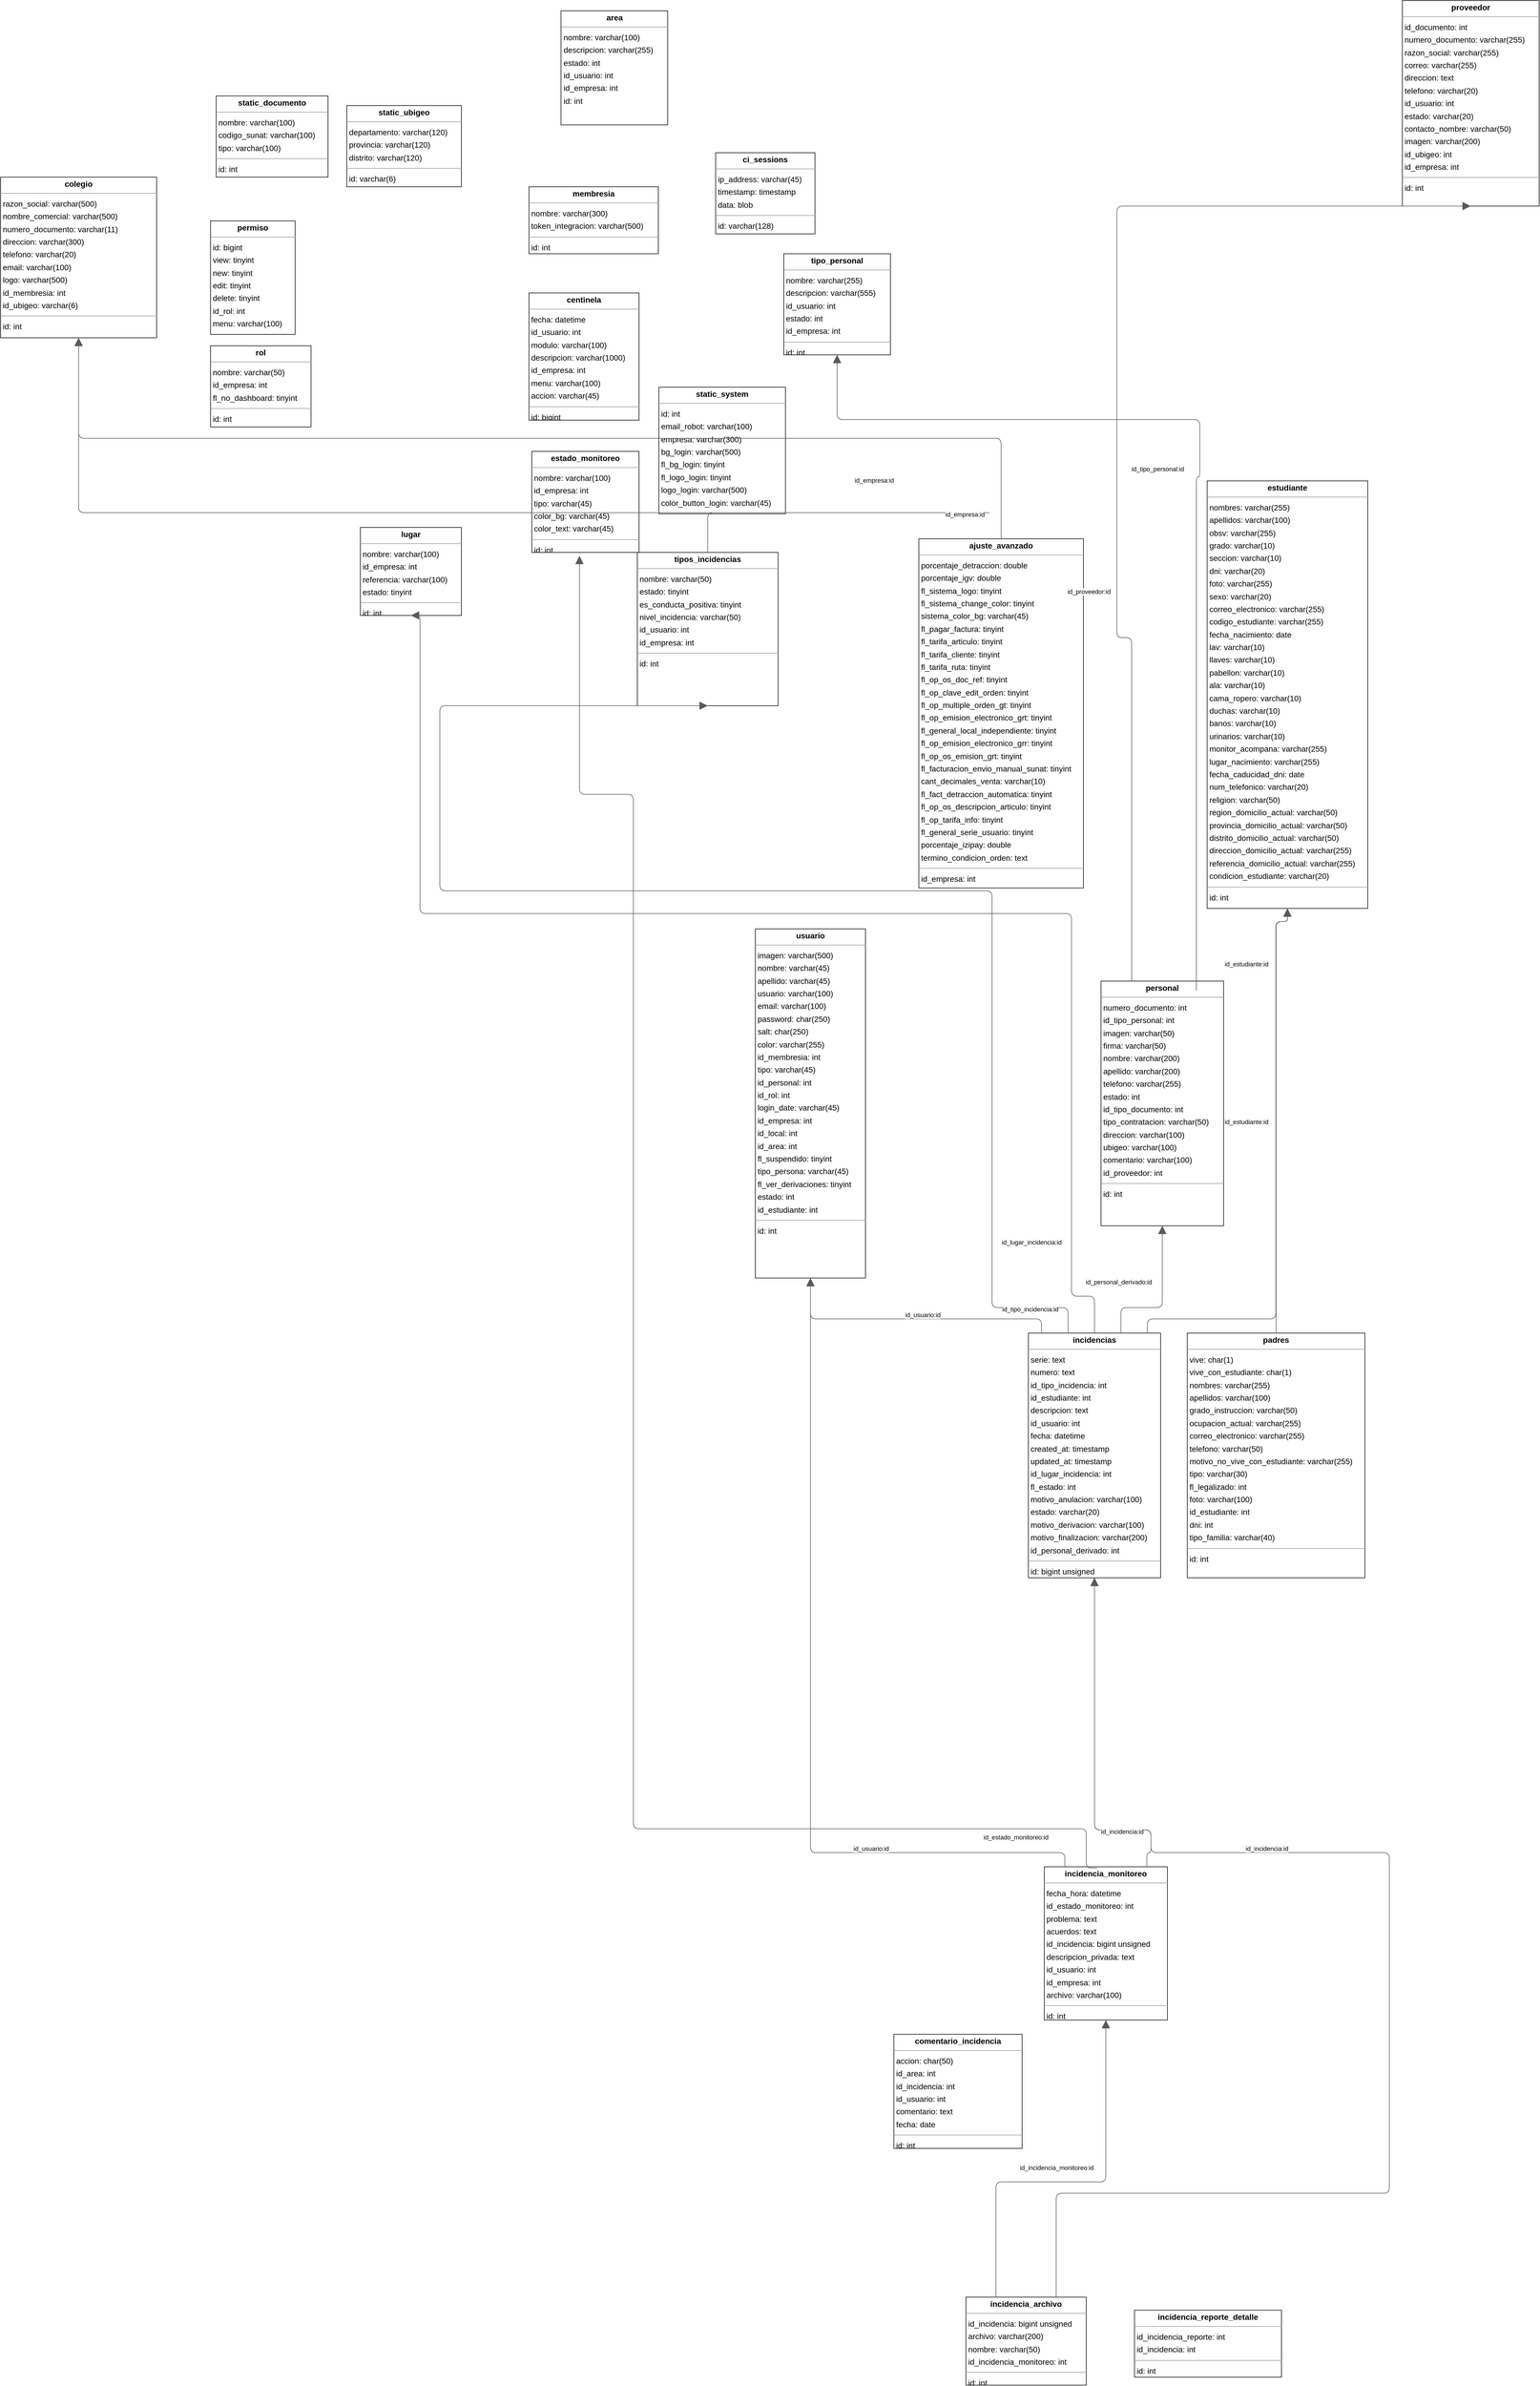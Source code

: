 <mxfile version="22.1.22" type="embed">
  <diagram name="Página-1" id="ycDpd4-9lRl3-AXhaBF0">
    <mxGraphModel dx="2305" dy="1542" grid="1" gridSize="10" guides="1" tooltips="1" connect="1" arrows="1" fold="1" page="1" pageScale="1" pageWidth="827" pageHeight="1169" math="0" shadow="0">
      <root>
        <mxCell id="0" />
        <mxCell id="1" parent="0" />
        <mxCell id="freNb7nJAfnXLiOJChIJ-1" value="&lt;p style=&quot;margin:0px;margin-top:4px;text-align:center;&quot;&gt;&lt;b&gt;ajuste_avanzado&lt;/b&gt;&lt;/p&gt;&lt;hr size=&quot;1&quot;/&gt;&lt;p style=&quot;margin:0 0 0 4px;line-height:1.6;&quot;&gt; porcentaje_detraccion: double&lt;br/&gt; porcentaje_igv: double&lt;br/&gt; fl_sistema_logo: tinyint&lt;br/&gt; fl_sistema_change_color: tinyint&lt;br/&gt; sistema_color_bg: varchar(45)&lt;br/&gt; fl_pagar_factura: tinyint&lt;br/&gt; fl_tarifa_articulo: tinyint&lt;br/&gt; fl_tarifa_cliente: tinyint&lt;br/&gt; fl_tarifa_ruta: tinyint&lt;br/&gt; fl_op_os_doc_ref: tinyint&lt;br/&gt; fl_op_clave_edit_orden: tinyint&lt;br/&gt; fl_op_multiple_orden_gt: tinyint&lt;br/&gt; fl_op_emision_electronico_grt: tinyint&lt;br/&gt; fl_general_local_independiente: tinyint&lt;br/&gt; fl_op_emision_electronico_grr: tinyint&lt;br/&gt; fl_op_os_emision_grt: tinyint&lt;br/&gt; fl_facturacion_envio_manual_sunat: tinyint&lt;br/&gt; cant_decimales_venta: varchar(10)&lt;br/&gt; fl_fact_detraccion_automatica: tinyint&lt;br/&gt; fl_op_os_descripcion_articulo: tinyint&lt;br/&gt; fl_op_tarifa_info: tinyint&lt;br/&gt; fl_general_serie_usuario: tinyint&lt;br/&gt; porcentaje_izipay: double&lt;br/&gt; termino_condicion_orden: text&lt;/p&gt;&lt;hr size=&quot;1&quot;/&gt;&lt;p style=&quot;margin:0 0 0 4px;line-height:1.6;&quot;&gt; id_empresa: int&lt;/p&gt;" style="verticalAlign=top;align=left;overflow=fill;fontSize=14;fontFamily=Helvetica;html=1;rounded=0;shadow=0;comic=0;labelBackgroundColor=none;strokeWidth=1;" parent="1" vertex="1">
          <mxGeometry x="148" y="650" width="290" height="615" as="geometry" />
        </mxCell>
        <mxCell id="freNb7nJAfnXLiOJChIJ-2" value="&lt;p style=&quot;margin:0px;margin-top:4px;text-align:center;&quot;&gt;&lt;b&gt;area&lt;/b&gt;&lt;/p&gt;&lt;hr size=&quot;1&quot;&gt;&lt;p style=&quot;margin:0 0 0 4px;line-height:1.6;&quot;&gt; nombre: varchar(100)&lt;br&gt; descripcion: varchar(255)&lt;br&gt; estado: int&lt;br&gt; id_usuario: int&lt;br&gt; id_empresa: int&lt;br&gt;&lt;/p&gt;&lt;p style=&quot;margin:0 0 0 4px;line-height:1.6;&quot;&gt; id: int&lt;/p&gt;" style="verticalAlign=top;align=left;overflow=fill;fontSize=14;fontFamily=Helvetica;html=1;rounded=0;shadow=0;comic=0;labelBackgroundColor=none;strokeWidth=1;" parent="1" vertex="1">
          <mxGeometry x="-482.5" y="-280" width="188" height="201" as="geometry" />
        </mxCell>
        <mxCell id="freNb7nJAfnXLiOJChIJ-3" value="&lt;p style=&quot;margin:0px;margin-top:4px;text-align:center;&quot;&gt;&lt;b&gt;centinela&lt;/b&gt;&lt;/p&gt;&lt;hr size=&quot;1&quot;/&gt;&lt;p style=&quot;margin:0 0 0 4px;line-height:1.6;&quot;&gt; fecha: datetime&lt;br/&gt; id_usuario: int&lt;br/&gt; modulo: varchar(100)&lt;br/&gt; descripcion: varchar(1000)&lt;br/&gt; id_empresa: int&lt;br/&gt; menu: varchar(100)&lt;br/&gt; accion: varchar(45)&lt;/p&gt;&lt;hr size=&quot;1&quot;/&gt;&lt;p style=&quot;margin:0 0 0 4px;line-height:1.6;&quot;&gt; id: bigint&lt;/p&gt;" style="verticalAlign=top;align=left;overflow=fill;fontSize=14;fontFamily=Helvetica;html=1;rounded=0;shadow=0;comic=0;labelBackgroundColor=none;strokeWidth=1;" parent="1" vertex="1">
          <mxGeometry x="-539" y="217" width="194" height="224" as="geometry" />
        </mxCell>
        <mxCell id="freNb7nJAfnXLiOJChIJ-4" value="&lt;p style=&quot;margin:0px;margin-top:4px;text-align:center;&quot;&gt;&lt;b&gt;ci_sessions&lt;/b&gt;&lt;/p&gt;&lt;hr size=&quot;1&quot;/&gt;&lt;p style=&quot;margin:0 0 0 4px;line-height:1.6;&quot;&gt; ip_address: varchar(45)&lt;br/&gt; timestamp: timestamp&lt;br/&gt; data: blob&lt;/p&gt;&lt;hr size=&quot;1&quot;/&gt;&lt;p style=&quot;margin:0 0 0 4px;line-height:1.6;&quot;&gt; id: varchar(128)&lt;/p&gt;" style="verticalAlign=top;align=left;overflow=fill;fontSize=14;fontFamily=Helvetica;html=1;rounded=0;shadow=0;comic=0;labelBackgroundColor=none;strokeWidth=1;" parent="1" vertex="1">
          <mxGeometry x="-210" y="-30" width="175" height="143" as="geometry" />
        </mxCell>
        <mxCell id="freNb7nJAfnXLiOJChIJ-5" value="&lt;p style=&quot;margin:0px;margin-top:4px;text-align:center;&quot;&gt;&lt;b&gt;comentario_incidencia&lt;/b&gt;&lt;/p&gt;&lt;hr size=&quot;1&quot;/&gt;&lt;p style=&quot;margin:0 0 0 4px;line-height:1.6;&quot;&gt; accion: char(50)&lt;br/&gt; id_area: int&lt;br/&gt; id_incidencia: int&lt;br/&gt; id_usuario: int&lt;br/&gt; comentario: text&lt;br/&gt; fecha: date&lt;/p&gt;&lt;hr size=&quot;1&quot;/&gt;&lt;p style=&quot;margin:0 0 0 4px;line-height:1.6;&quot;&gt; id: int&lt;/p&gt;" style="verticalAlign=top;align=left;overflow=fill;fontSize=14;fontFamily=Helvetica;html=1;rounded=0;shadow=0;comic=0;labelBackgroundColor=none;strokeWidth=1;" parent="1" vertex="1">
          <mxGeometry x="104" y="3284" width="226" height="201" as="geometry" />
        </mxCell>
        <mxCell id="freNb7nJAfnXLiOJChIJ-7" value="&lt;p style=&quot;margin:0px;margin-top:4px;text-align:center;&quot;&gt;&lt;b&gt;colegio&lt;/b&gt;&lt;/p&gt;&lt;hr size=&quot;1&quot;&gt;&lt;p style=&quot;margin:0 0 0 4px;line-height:1.6;&quot;&gt; razon_social: varchar(500)&lt;br&gt; nombre_comercial: varchar(500)&lt;br&gt; numero_documento: varchar(11)&lt;br&gt; direccion: varchar(300)&lt;br&gt; telefono: varchar(20)&lt;br&gt; email: varchar(100)&lt;br&gt; logo: varchar(500)&lt;br&gt; id_membresia: int&lt;br&gt; id_ubigeo: varchar(6)&lt;br&gt;&lt;/p&gt;&lt;hr size=&quot;1&quot;&gt;&lt;p style=&quot;margin:0 0 0 4px;line-height:1.6;&quot;&gt; id: int&lt;/p&gt;" style="verticalAlign=top;align=left;overflow=fill;fontSize=14;fontFamily=Helvetica;html=1;rounded=0;shadow=0;comic=0;labelBackgroundColor=none;strokeWidth=1;" parent="1" vertex="1">
          <mxGeometry x="-1470" y="13" width="275" height="283" as="geometry" />
        </mxCell>
        <mxCell id="freNb7nJAfnXLiOJChIJ-8" value="&lt;p style=&quot;margin:0px;margin-top:4px;text-align:center;&quot;&gt;&lt;b&gt;estado_monitoreo&lt;/b&gt;&lt;/p&gt;&lt;hr size=&quot;1&quot;/&gt;&lt;p style=&quot;margin:0 0 0 4px;line-height:1.6;&quot;&gt; nombre: varchar(100)&lt;br/&gt; id_empresa: int&lt;br/&gt; tipo: varchar(45)&lt;br/&gt; color_bg: varchar(45)&lt;br/&gt; color_text: varchar(45)&lt;/p&gt;&lt;hr size=&quot;1&quot;/&gt;&lt;p style=&quot;margin:0 0 0 4px;line-height:1.6;&quot;&gt; id: int&lt;/p&gt;" style="verticalAlign=top;align=left;overflow=fill;fontSize=14;fontFamily=Helvetica;html=1;rounded=0;shadow=0;comic=0;labelBackgroundColor=none;strokeWidth=1;" parent="1" vertex="1">
          <mxGeometry x="-534" y="496" width="189" height="178" as="geometry" />
        </mxCell>
        <mxCell id="freNb7nJAfnXLiOJChIJ-9" value="&lt;p style=&quot;margin:0px;margin-top:4px;text-align:center;&quot;&gt;&lt;b&gt;estudiante&lt;/b&gt;&lt;/p&gt;&lt;hr size=&quot;1&quot;/&gt;&lt;p style=&quot;margin:0 0 0 4px;line-height:1.6;&quot;&gt; nombres: varchar(255)&lt;br/&gt; apellidos: varchar(100)&lt;br/&gt; obsv: varchar(255)&lt;br/&gt; grado: varchar(10)&lt;br/&gt; seccion: varchar(10)&lt;br/&gt; dni: varchar(20)&lt;br/&gt; foto: varchar(255)&lt;br/&gt; sexo: varchar(20)&lt;br/&gt; correo_electronico: varchar(255)&lt;br/&gt; codigo_estudiante: varchar(255)&lt;br/&gt; fecha_nacimiento: date&lt;br/&gt; lav: varchar(10)&lt;br/&gt; llaves: varchar(10)&lt;br/&gt; pabellon: varchar(10)&lt;br/&gt; ala: varchar(10)&lt;br/&gt; cama_ropero: varchar(10)&lt;br/&gt; duchas: varchar(10)&lt;br/&gt; banos: varchar(10)&lt;br/&gt; urinarios: varchar(10)&lt;br/&gt; monitor_acompana: varchar(255)&lt;br/&gt; lugar_nacimiento: varchar(255)&lt;br/&gt; fecha_caducidad_dni: date&lt;br/&gt; num_telefonico: varchar(20)&lt;br/&gt; religion: varchar(50)&lt;br/&gt; region_domicilio_actual: varchar(50)&lt;br/&gt; provincia_domicilio_actual: varchar(50)&lt;br/&gt; distrito_domicilio_actual: varchar(50)&lt;br/&gt; direccion_domicilio_actual: varchar(255)&lt;br/&gt; referencia_domicilio_actual: varchar(255)&lt;br/&gt; condicion_estudiante: varchar(20)&lt;/p&gt;&lt;hr size=&quot;1&quot;/&gt;&lt;p style=&quot;margin:0 0 0 4px;line-height:1.6;&quot;&gt; id: int&lt;/p&gt;" style="verticalAlign=top;align=left;overflow=fill;fontSize=14;fontFamily=Helvetica;html=1;rounded=0;shadow=0;comic=0;labelBackgroundColor=none;strokeWidth=1;" parent="1" vertex="1">
          <mxGeometry x="656" y="548" width="283" height="753" as="geometry" />
        </mxCell>
        <mxCell id="freNb7nJAfnXLiOJChIJ-10" value="&lt;p style=&quot;margin:0px;margin-top:4px;text-align:center;&quot;&gt;&lt;b&gt;incidencia_archivo&lt;/b&gt;&lt;/p&gt;&lt;hr size=&quot;1&quot;/&gt;&lt;p style=&quot;margin:0 0 0 4px;line-height:1.6;&quot;&gt; id_incidencia: bigint unsigned&lt;br/&gt; archivo: varchar(200)&lt;br/&gt; nombre: varchar(50)&lt;br/&gt; id_incidencia_monitoreo: int&lt;/p&gt;&lt;hr size=&quot;1&quot;/&gt;&lt;p style=&quot;margin:0 0 0 4px;line-height:1.6;&quot;&gt; id: int&lt;/p&gt;" style="verticalAlign=top;align=left;overflow=fill;fontSize=14;fontFamily=Helvetica;html=1;rounded=0;shadow=0;comic=0;labelBackgroundColor=none;strokeWidth=1;" parent="1" vertex="1">
          <mxGeometry x="231" y="3747" width="212" height="155" as="geometry" />
        </mxCell>
        <mxCell id="freNb7nJAfnXLiOJChIJ-11" value="&lt;p style=&quot;margin:0px;margin-top:4px;text-align:center;&quot;&gt;&lt;b&gt;incidencia_monitoreo&lt;/b&gt;&lt;/p&gt;&lt;hr size=&quot;1&quot;/&gt;&lt;p style=&quot;margin:0 0 0 4px;line-height:1.6;&quot;&gt; fecha_hora: datetime&lt;br/&gt; id_estado_monitoreo: int&lt;br/&gt; problema: text&lt;br/&gt; acuerdos: text&lt;br/&gt; id_incidencia: bigint unsigned&lt;br/&gt; descripcion_privada: text&lt;br/&gt; id_usuario: int&lt;br/&gt; id_empresa: int&lt;br/&gt; archivo: varchar(100)&lt;/p&gt;&lt;hr size=&quot;1&quot;/&gt;&lt;p style=&quot;margin:0 0 0 4px;line-height:1.6;&quot;&gt; id: int&lt;/p&gt;" style="verticalAlign=top;align=left;overflow=fill;fontSize=14;fontFamily=Helvetica;html=1;rounded=0;shadow=0;comic=0;labelBackgroundColor=none;strokeWidth=1;" parent="1" vertex="1">
          <mxGeometry x="369" y="2989" width="217" height="270" as="geometry" />
        </mxCell>
        <mxCell id="freNb7nJAfnXLiOJChIJ-12" value="&lt;p style=&quot;margin:0px;margin-top:4px;text-align:center;&quot;&gt;&lt;b&gt;incidencia_reporte_detalle&lt;/b&gt;&lt;/p&gt;&lt;hr size=&quot;1&quot;/&gt;&lt;p style=&quot;margin:0 0 0 4px;line-height:1.6;&quot;&gt; id_incidencia_reporte: int&lt;br/&gt; id_incidencia: int&lt;/p&gt;&lt;hr size=&quot;1&quot;/&gt;&lt;p style=&quot;margin:0 0 0 4px;line-height:1.6;&quot;&gt; id: int&lt;/p&gt;" style="verticalAlign=top;align=left;overflow=fill;fontSize=14;fontFamily=Helvetica;html=1;rounded=0;shadow=0;comic=0;labelBackgroundColor=none;strokeWidth=1;" parent="1" vertex="1">
          <mxGeometry x="528" y="3770" width="259" height="118" as="geometry" />
        </mxCell>
        <mxCell id="freNb7nJAfnXLiOJChIJ-13" value="&lt;p style=&quot;margin:0px;margin-top:4px;text-align:center;&quot;&gt;&lt;b&gt;incidencias&lt;/b&gt;&lt;/p&gt;&lt;hr size=&quot;1&quot;/&gt;&lt;p style=&quot;margin:0 0 0 4px;line-height:1.6;&quot;&gt; serie: text&lt;br/&gt; numero: text&lt;br/&gt; id_tipo_incidencia: int&lt;br/&gt; id_estudiante: int&lt;br/&gt; descripcion: text&lt;br/&gt; id_usuario: int&lt;br/&gt; fecha: datetime&lt;br/&gt; created_at: timestamp&lt;br/&gt; updated_at: timestamp&lt;br/&gt; id_lugar_incidencia: int&lt;br/&gt; fl_estado: int&lt;br/&gt; motivo_anulacion: varchar(100)&lt;br/&gt; estado: varchar(20)&lt;br/&gt; motivo_derivacion: varchar(100)&lt;br/&gt; motivo_finalizacion: varchar(200)&lt;br/&gt; id_personal_derivado: int&lt;/p&gt;&lt;hr size=&quot;1&quot;/&gt;&lt;p style=&quot;margin:0 0 0 4px;line-height:1.6;&quot;&gt; id: bigint unsigned&lt;/p&gt;" style="verticalAlign=top;align=left;overflow=fill;fontSize=14;fontFamily=Helvetica;html=1;rounded=0;shadow=0;comic=0;labelBackgroundColor=none;strokeWidth=1;" parent="1" vertex="1">
          <mxGeometry x="341" y="2049" width="233" height="431" as="geometry" />
        </mxCell>
        <mxCell id="freNb7nJAfnXLiOJChIJ-14" value="&lt;p style=&quot;margin:0px;margin-top:4px;text-align:center;&quot;&gt;&lt;b&gt;lugar&lt;/b&gt;&lt;/p&gt;&lt;hr size=&quot;1&quot;/&gt;&lt;p style=&quot;margin:0 0 0 4px;line-height:1.6;&quot;&gt; nombre: varchar(100)&lt;br/&gt; id_empresa: int&lt;br/&gt; referencia: varchar(100)&lt;br/&gt; estado: tinyint&lt;/p&gt;&lt;hr size=&quot;1&quot;/&gt;&lt;p style=&quot;margin:0 0 0 4px;line-height:1.6;&quot;&gt; id: int&lt;/p&gt;" style="verticalAlign=top;align=left;overflow=fill;fontSize=14;fontFamily=Helvetica;html=1;rounded=0;shadow=0;comic=0;labelBackgroundColor=none;strokeWidth=1;" parent="1" vertex="1">
          <mxGeometry x="-836" y="630" width="178" height="155" as="geometry" />
        </mxCell>
        <mxCell id="freNb7nJAfnXLiOJChIJ-15" value="&lt;p style=&quot;margin:0px;margin-top:4px;text-align:center;&quot;&gt;&lt;b&gt;membresia&lt;/b&gt;&lt;/p&gt;&lt;hr size=&quot;1&quot;/&gt;&lt;p style=&quot;margin:0 0 0 4px;line-height:1.6;&quot;&gt; nombre: varchar(300)&lt;br/&gt; token_integracion: varchar(500)&lt;/p&gt;&lt;hr size=&quot;1&quot;/&gt;&lt;p style=&quot;margin:0 0 0 4px;line-height:1.6;&quot;&gt; id: int&lt;/p&gt;" style="verticalAlign=top;align=left;overflow=fill;fontSize=14;fontFamily=Helvetica;html=1;rounded=0;shadow=0;comic=0;labelBackgroundColor=none;strokeWidth=1;" parent="1" vertex="1">
          <mxGeometry x="-539" y="30" width="228" height="118" as="geometry" />
        </mxCell>
        <mxCell id="freNb7nJAfnXLiOJChIJ-16" value="&lt;p style=&quot;margin:0px;margin-top:4px;text-align:center;&quot;&gt;&lt;b&gt;padres&lt;/b&gt;&lt;/p&gt;&lt;hr size=&quot;1&quot;&gt;&lt;p style=&quot;margin:0 0 0 4px;line-height:1.6;&quot;&gt; vive: char(1)&lt;br&gt; vive_con_estudiante: char(1)&lt;br&gt; nombres: varchar(255)&lt;br&gt; apellidos: varchar(100)&lt;br&gt; grado_instruccion: varchar(50)&lt;br&gt; ocupacion_actual: varchar(255)&lt;br&gt; correo_electronico: varchar(255)&lt;br&gt; telefono: varchar(50)&lt;br&gt; motivo_no_vive_con_estudiante: varchar(255)&lt;br&gt; tipo: varchar(30)&lt;br&gt; fl_legalizado: int&lt;br&gt; foto: varchar(100)&lt;br&gt; id_estudiante: int&lt;br&gt; dni: int&lt;br&gt; tipo_familia: varchar(40)&lt;/p&gt;&lt;hr size=&quot;1&quot;&gt;&lt;p style=&quot;margin:0 0 0 4px;line-height:1.6;&quot;&gt; id: int&lt;/p&gt;" style="verticalAlign=top;align=left;overflow=fill;fontSize=14;fontFamily=Helvetica;html=1;rounded=0;shadow=0;comic=0;labelBackgroundColor=none;strokeWidth=1;" parent="1" vertex="1">
          <mxGeometry x="621" y="2049" width="313" height="431" as="geometry" />
        </mxCell>
        <mxCell id="freNb7nJAfnXLiOJChIJ-17" value="&lt;p style=&quot;margin:0px;margin-top:4px;text-align:center;&quot;&gt;&lt;b&gt;permiso&lt;/b&gt;&lt;/p&gt;&lt;hr size=&quot;1&quot;/&gt;&lt;p style=&quot;margin:0 0 0 4px;line-height:1.6;&quot;&gt; id: bigint&lt;br/&gt; view: tinyint&lt;br/&gt; new: tinyint&lt;br/&gt; edit: tinyint&lt;br/&gt; delete: tinyint&lt;br/&gt; id_rol: int&lt;br/&gt; menu: varchar(100)&lt;/p&gt;" style="verticalAlign=top;align=left;overflow=fill;fontSize=14;fontFamily=Helvetica;html=1;rounded=0;shadow=0;comic=0;labelBackgroundColor=none;strokeWidth=1;" parent="1" vertex="1">
          <mxGeometry x="-1100" y="90" width="149" height="200" as="geometry" />
        </mxCell>
        <mxCell id="freNb7nJAfnXLiOJChIJ-18" value="&lt;p style=&quot;margin:0px;margin-top:4px;text-align:center;&quot;&gt;&lt;b&gt;personal&lt;/b&gt;&lt;/p&gt;&lt;hr size=&quot;1&quot;&gt;&lt;p style=&quot;margin:0 0 0 4px;line-height:1.6;&quot;&gt; numero_documento: int&lt;br&gt; id_tipo_personal: int&lt;br&gt; imagen: varchar(50)&lt;br&gt; firma: varchar(50)&lt;br&gt;nombre: varchar(200)&lt;br&gt; apellido: varchar(200)&lt;br&gt; telefono: varchar(255)&lt;br&gt; estado: int&lt;br&gt; id_tipo_documento: int&lt;br&gt; tipo_contratacion: varchar(50)&lt;br&gt; direccion: varchar(100)&lt;br&gt; ubigeo: varchar(100)&lt;br&gt; comentario: varchar(100)&lt;br&gt; id_proveedor: int&lt;/p&gt;&lt;hr size=&quot;1&quot;&gt;&lt;p style=&quot;margin:0 0 0 4px;line-height:1.6;&quot;&gt; id: int&lt;/p&gt;" style="verticalAlign=top;align=left;overflow=fill;fontSize=14;fontFamily=Helvetica;html=1;rounded=0;shadow=0;comic=0;labelBackgroundColor=none;strokeWidth=1;" parent="1" vertex="1">
          <mxGeometry x="469" y="1429" width="216" height="431" as="geometry" />
        </mxCell>
        <mxCell id="freNb7nJAfnXLiOJChIJ-19" value="&lt;p style=&quot;margin:0px;margin-top:4px;text-align:center;&quot;&gt;&lt;b&gt;proveedor&lt;/b&gt;&lt;/p&gt;&lt;hr size=&quot;1&quot;&gt;&lt;p style=&quot;margin:0 0 0 4px;line-height:1.6;&quot;&gt; id_documento: int&lt;br&gt; numero_documento: varchar(255)&lt;br&gt; razon_social: varchar(255)&lt;br&gt; correo: varchar(255)&lt;br&gt; direccion: text&lt;br&gt; telefono: varchar(20)&lt;br&gt; id_usuario: int&lt;br&gt; estado: varchar(20)&lt;br&gt; contacto_nombre: varchar(50)&lt;br&gt; imagen: varchar(200)&lt;br&gt; id_ubigeo: int&lt;br&gt; id_empresa: int&lt;/p&gt;&lt;hr size=&quot;1&quot;&gt;&lt;p style=&quot;margin:0 0 0 4px;line-height:1.6;&quot;&gt; id: int&lt;/p&gt;" style="verticalAlign=top;align=left;overflow=fill;fontSize=14;fontFamily=Helvetica;html=1;rounded=0;shadow=0;comic=0;labelBackgroundColor=none;strokeWidth=1;" parent="1" vertex="1">
          <mxGeometry x="1000" y="-298" width="241" height="362" as="geometry" />
        </mxCell>
        <mxCell id="freNb7nJAfnXLiOJChIJ-20" value="&lt;p style=&quot;margin:0px;margin-top:4px;text-align:center;&quot;&gt;&lt;b&gt;rol&lt;/b&gt;&lt;/p&gt;&lt;hr size=&quot;1&quot;/&gt;&lt;p style=&quot;margin:0 0 0 4px;line-height:1.6;&quot;&gt; nombre: varchar(50)&lt;br/&gt; id_empresa: int&lt;br/&gt; fl_no_dashboard: tinyint&lt;/p&gt;&lt;hr size=&quot;1&quot;/&gt;&lt;p style=&quot;margin:0 0 0 4px;line-height:1.6;&quot;&gt; id: int&lt;/p&gt;" style="verticalAlign=top;align=left;overflow=fill;fontSize=14;fontFamily=Helvetica;html=1;rounded=0;shadow=0;comic=0;labelBackgroundColor=none;strokeWidth=1;" parent="1" vertex="1">
          <mxGeometry x="-1100" y="310" width="177" height="143" as="geometry" />
        </mxCell>
        <mxCell id="freNb7nJAfnXLiOJChIJ-22" value="&lt;p style=&quot;margin:0px;margin-top:4px;text-align:center;&quot;&gt;&lt;b&gt;static_documento&lt;/b&gt;&lt;/p&gt;&lt;hr size=&quot;1&quot;/&gt;&lt;p style=&quot;margin:0 0 0 4px;line-height:1.6;&quot;&gt; nombre: varchar(100)&lt;br/&gt; codigo_sunat: varchar(100)&lt;br/&gt; tipo: varchar(100)&lt;/p&gt;&lt;hr size=&quot;1&quot;/&gt;&lt;p style=&quot;margin:0 0 0 4px;line-height:1.6;&quot;&gt; id: int&lt;/p&gt;" style="verticalAlign=top;align=left;overflow=fill;fontSize=14;fontFamily=Helvetica;html=1;rounded=0;shadow=0;comic=0;labelBackgroundColor=none;strokeWidth=1;" parent="1" vertex="1">
          <mxGeometry x="-1090" y="-130" width="197" height="143" as="geometry" />
        </mxCell>
        <mxCell id="freNb7nJAfnXLiOJChIJ-24" value="&lt;p style=&quot;margin:0px;margin-top:4px;text-align:center;&quot;&gt;&lt;b&gt;static_system&lt;/b&gt;&lt;/p&gt;&lt;hr size=&quot;1&quot;/&gt;&lt;p style=&quot;margin:0 0 0 4px;line-height:1.6;&quot;&gt; id: int&lt;br/&gt; email_robot: varchar(100)&lt;br/&gt; empresa: varchar(300)&lt;br/&gt; bg_login: varchar(500)&lt;br/&gt; fl_bg_login: tinyint&lt;br/&gt; fl_logo_login: tinyint&lt;br/&gt; logo_login: varchar(500)&lt;br/&gt; color_button_login: varchar(45)&lt;/p&gt;" style="verticalAlign=top;align=left;overflow=fill;fontSize=14;fontFamily=Helvetica;html=1;rounded=0;shadow=0;comic=0;labelBackgroundColor=none;strokeWidth=1;" parent="1" vertex="1">
          <mxGeometry x="-310" y="383" width="223" height="223" as="geometry" />
        </mxCell>
        <mxCell id="freNb7nJAfnXLiOJChIJ-25" value="&lt;p style=&quot;margin:0px;margin-top:4px;text-align:center;&quot;&gt;&lt;b&gt;static_ubigeo&lt;/b&gt;&lt;/p&gt;&lt;hr size=&quot;1&quot;/&gt;&lt;p style=&quot;margin:0 0 0 4px;line-height:1.6;&quot;&gt; departamento: varchar(120)&lt;br/&gt; provincia: varchar(120)&lt;br/&gt; distrito: varchar(120)&lt;/p&gt;&lt;hr size=&quot;1&quot;/&gt;&lt;p style=&quot;margin:0 0 0 4px;line-height:1.6;&quot;&gt; id: varchar(6)&lt;/p&gt;" style="verticalAlign=top;align=left;overflow=fill;fontSize=14;fontFamily=Helvetica;html=1;rounded=0;shadow=0;comic=0;labelBackgroundColor=none;strokeWidth=1;" parent="1" vertex="1">
          <mxGeometry x="-860" y="-113" width="202" height="143" as="geometry" />
        </mxCell>
        <mxCell id="freNb7nJAfnXLiOJChIJ-26" value="&lt;p style=&quot;margin:0px;margin-top:4px;text-align:center;&quot;&gt;&lt;b&gt;tipo_personal&lt;/b&gt;&lt;/p&gt;&lt;hr size=&quot;1&quot;/&gt;&lt;p style=&quot;margin:0 0 0 4px;line-height:1.6;&quot;&gt; nombre: varchar(255)&lt;br/&gt; descripcion: varchar(555)&lt;br/&gt; id_usuario: int&lt;br/&gt; estado: int&lt;br/&gt; id_empresa: int&lt;/p&gt;&lt;hr size=&quot;1&quot;/&gt;&lt;p style=&quot;margin:0 0 0 4px;line-height:1.6;&quot;&gt; id: int&lt;/p&gt;" style="verticalAlign=top;align=left;overflow=fill;fontSize=14;fontFamily=Helvetica;html=1;rounded=0;shadow=0;comic=0;labelBackgroundColor=none;strokeWidth=1;" parent="1" vertex="1">
          <mxGeometry x="-90" y="148" width="188" height="178" as="geometry" />
        </mxCell>
        <mxCell id="freNb7nJAfnXLiOJChIJ-27" value="&lt;p style=&quot;margin:0px;margin-top:4px;text-align:center;&quot;&gt;&lt;b&gt;tipos_incidencias&lt;/b&gt;&lt;/p&gt;&lt;hr size=&quot;1&quot;&gt;&lt;p style=&quot;margin:0 0 0 4px;line-height:1.6;&quot;&gt; nombre: varchar(50)&lt;br&gt;estado: tinyint&lt;br&gt; es_conducta_positiva: tinyint&lt;br&gt;nivel_incidencia: varchar(50)&lt;br&gt; id_usuario: int&lt;br&gt; id_empresa: int&lt;/p&gt;&lt;hr size=&quot;1&quot;&gt;&lt;p style=&quot;margin:0 0 0 4px;line-height:1.6;&quot;&gt; id: int&lt;/p&gt;" style="verticalAlign=top;align=left;overflow=fill;fontSize=14;fontFamily=Helvetica;html=1;rounded=0;shadow=0;comic=0;labelBackgroundColor=none;strokeWidth=1;" parent="1" vertex="1">
          <mxGeometry x="-348" y="674" width="248" height="270" as="geometry" />
        </mxCell>
        <mxCell id="freNb7nJAfnXLiOJChIJ-28" value="&lt;p style=&quot;margin:0px;margin-top:4px;text-align:center;&quot;&gt;&lt;b&gt;usuario&lt;/b&gt;&lt;/p&gt;&lt;hr size=&quot;1&quot;&gt;&lt;p style=&quot;margin:0 0 0 4px;line-height:1.6;&quot;&gt; imagen: varchar(500)&lt;br&gt; nombre: varchar(45)&lt;br&gt; apellido: varchar(45)&lt;br&gt; usuario: varchar(100)&lt;br&gt; email: varchar(100)&lt;br&gt; password: char(250)&lt;br&gt; salt: char(250)&lt;br&gt; color: varchar(255)&lt;br&gt; id_membresia: int&lt;br&gt; tipo: varchar(45)&lt;br&gt; id_personal: int&lt;br&gt; id_rol: int&lt;br&gt; login_date: varchar(45)&lt;br&gt; id_empresa: int&lt;br&gt; id_local: int&lt;br&gt; id_area: int&lt;br&gt; fl_suspendido: tinyint&lt;br&gt; tipo_persona: varchar(45)&lt;br&gt; fl_ver_derivaciones: tinyint&lt;br&gt; estado: int&lt;br&gt; id_estudiante: int&lt;/p&gt;&lt;hr size=&quot;1&quot;&gt;&lt;p style=&quot;margin:0 0 0 4px;line-height:1.6;&quot;&gt; id: int&lt;/p&gt;" style="verticalAlign=top;align=left;overflow=fill;fontSize=14;fontFamily=Helvetica;html=1;rounded=0;shadow=0;comic=0;labelBackgroundColor=none;strokeWidth=1;" parent="1" vertex="1">
          <mxGeometry x="-140" y="1337" width="194" height="615" as="geometry" />
        </mxCell>
        <mxCell id="freNb7nJAfnXLiOJChIJ-29" value="" style="html=1;rounded=1;edgeStyle=orthogonalEdgeStyle;dashed=0;startArrow=none;endArrow=block;endSize=12;strokeColor=#595959;exitX=0.500;exitY=0.000;exitDx=0;exitDy=0;entryX=0.500;entryY=1.000;entryDx=0;entryDy=0;" parent="1" source="freNb7nJAfnXLiOJChIJ-1" target="freNb7nJAfnXLiOJChIJ-7" edge="1">
          <mxGeometry width="50" height="50" relative="1" as="geometry">
            <Array as="points" />
          </mxGeometry>
        </mxCell>
        <mxCell id="freNb7nJAfnXLiOJChIJ-30" value="id_empresa:id" style="edgeLabel;resizable=0;html=1;align=left;verticalAlign=top;strokeColor=default;" parent="freNb7nJAfnXLiOJChIJ-29" vertex="1" connectable="0">
          <mxGeometry x="33" y="534" as="geometry" />
        </mxCell>
        <mxCell id="freNb7nJAfnXLiOJChIJ-31" value="" style="html=1;rounded=1;edgeStyle=orthogonalEdgeStyle;dashed=0;startArrow=none;endArrow=block;endSize=12;strokeColor=#595959;exitX=0.250;exitY=0.000;exitDx=0;exitDy=0;entryX=0.500;entryY=1.000;entryDx=0;entryDy=0;" parent="1" source="freNb7nJAfnXLiOJChIJ-10" target="freNb7nJAfnXLiOJChIJ-11" edge="1">
          <mxGeometry width="50" height="50" relative="1" as="geometry">
            <Array as="points">
              <mxPoint x="284" y="3544" />
              <mxPoint x="477" y="3544" />
            </Array>
          </mxGeometry>
        </mxCell>
        <mxCell id="freNb7nJAfnXLiOJChIJ-32" value="id_incidencia_monitoreo:id" style="edgeLabel;resizable=0;html=1;align=left;verticalAlign=top;strokeColor=default;" parent="freNb7nJAfnXLiOJChIJ-31" vertex="1" connectable="0">
          <mxGeometry x="324" y="3506" as="geometry" />
        </mxCell>
        <mxCell id="freNb7nJAfnXLiOJChIJ-33" value="" style="html=1;rounded=1;edgeStyle=orthogonalEdgeStyle;dashed=0;startArrow=none;endArrow=block;endSize=12;strokeColor=#595959;exitX=0.750;exitY=0.000;exitDx=0;exitDy=0;entryX=0.500;entryY=1.000;entryDx=0;entryDy=0;" parent="1" source="freNb7nJAfnXLiOJChIJ-10" target="freNb7nJAfnXLiOJChIJ-13" edge="1">
          <mxGeometry width="50" height="50" relative="1" as="geometry">
            <Array as="points">
              <mxPoint x="390" y="3564" />
              <mxPoint x="977" y="3564" />
              <mxPoint x="977" y="2964" />
              <mxPoint x="557" y="2964" />
              <mxPoint x="557" y="2924" />
              <mxPoint x="457" y="2924" />
            </Array>
          </mxGeometry>
        </mxCell>
        <mxCell id="freNb7nJAfnXLiOJChIJ-34" value="id_incidencia:id" style="edgeLabel;resizable=0;html=1;align=left;verticalAlign=top;strokeColor=default;" parent="freNb7nJAfnXLiOJChIJ-33" vertex="1" connectable="0">
          <mxGeometry x="722" y="2944" as="geometry" />
        </mxCell>
        <mxCell id="freNb7nJAfnXLiOJChIJ-35" value="" style="html=1;rounded=1;edgeStyle=orthogonalEdgeStyle;dashed=0;startArrow=none;endArrow=block;endSize=12;strokeColor=#595959;exitX=0.43;exitY=0.009;exitDx=0;exitDy=0;exitPerimeter=0;" parent="1" source="freNb7nJAfnXLiOJChIJ-11" edge="1">
          <mxGeometry width="50" height="50" relative="1" as="geometry">
            <Array as="points">
              <mxPoint x="443" y="2991" />
              <mxPoint x="443" y="2922" />
              <mxPoint x="-355" y="2922" />
              <mxPoint x="-355" y="1100" />
            </Array>
            <mxPoint x="442.97" y="3001.05" as="sourcePoint" />
            <mxPoint x="-450" y="680" as="targetPoint" />
          </mxGeometry>
        </mxCell>
        <mxCell id="freNb7nJAfnXLiOJChIJ-36" value="id_estado_monitoreo:id" style="edgeLabel;resizable=0;html=1;align=left;verticalAlign=top;strokeColor=default;" parent="freNb7nJAfnXLiOJChIJ-35" vertex="1" connectable="0">
          <mxGeometry x="260" y="2924" as="geometry" />
        </mxCell>
        <mxCell id="freNb7nJAfnXLiOJChIJ-37" value="" style="html=1;rounded=1;edgeStyle=orthogonalEdgeStyle;dashed=0;startArrow=none;endArrow=block;endSize=12;strokeColor=#595959;exitX=0.833;exitY=0.000;exitDx=0;exitDy=0;entryX=0.500;entryY=1.000;entryDx=0;entryDy=0;" parent="1" source="freNb7nJAfnXLiOJChIJ-11" target="freNb7nJAfnXLiOJChIJ-13" edge="1">
          <mxGeometry width="50" height="50" relative="1" as="geometry">
            <Array as="points">
              <mxPoint x="549" y="2964" />
              <mxPoint x="557" y="2964" />
              <mxPoint x="557" y="2924" />
              <mxPoint x="457" y="2924" />
            </Array>
          </mxGeometry>
        </mxCell>
        <mxCell id="freNb7nJAfnXLiOJChIJ-38" value="id_incidencia:id" style="edgeLabel;resizable=0;html=1;align=left;verticalAlign=top;strokeColor=default;" parent="freNb7nJAfnXLiOJChIJ-37" vertex="1" connectable="0">
          <mxGeometry x="467" y="2914" as="geometry" />
        </mxCell>
        <mxCell id="freNb7nJAfnXLiOJChIJ-39" value="" style="html=1;rounded=1;edgeStyle=orthogonalEdgeStyle;dashed=0;startArrow=none;endArrow=block;endSize=12;strokeColor=#595959;exitX=0.167;exitY=0.000;exitDx=0;exitDy=0;entryX=0.500;entryY=1.000;entryDx=0;entryDy=0;" parent="1" source="freNb7nJAfnXLiOJChIJ-11" target="freNb7nJAfnXLiOJChIJ-28" edge="1">
          <mxGeometry width="50" height="50" relative="1" as="geometry">
            <Array as="points">
              <mxPoint x="405" y="2964" />
              <mxPoint x="-43" y="2964" />
            </Array>
          </mxGeometry>
        </mxCell>
        <mxCell id="freNb7nJAfnXLiOJChIJ-40" value="id_usuario:id" style="edgeLabel;resizable=0;html=1;align=left;verticalAlign=top;strokeColor=default;" parent="freNb7nJAfnXLiOJChIJ-39" vertex="1" connectable="0">
          <mxGeometry x="31" y="2944" as="geometry" />
        </mxCell>
        <mxCell id="freNb7nJAfnXLiOJChIJ-41" value="" style="html=1;rounded=1;edgeStyle=orthogonalEdgeStyle;dashed=0;startArrow=none;endArrow=block;endSize=12;strokeColor=#595959;exitX=0.900;exitY=0.000;exitDx=0;exitDy=0;entryX=0.500;entryY=1.000;entryDx=0;entryDy=0;" parent="1" source="freNb7nJAfnXLiOJChIJ-13" target="freNb7nJAfnXLiOJChIJ-9" edge="1">
          <mxGeometry width="50" height="50" relative="1" as="geometry">
            <Array as="points">
              <mxPoint x="550" y="2024" />
              <mxPoint x="777" y="2024" />
              <mxPoint x="777" y="1324" />
              <mxPoint x="797" y="1324" />
            </Array>
          </mxGeometry>
        </mxCell>
        <mxCell id="freNb7nJAfnXLiOJChIJ-42" value="id_estudiante:id" style="edgeLabel;resizable=0;html=1;align=left;verticalAlign=top;strokeColor=default;" parent="freNb7nJAfnXLiOJChIJ-41" vertex="1" connectable="0">
          <mxGeometry x="685" y="1664" as="geometry" />
        </mxCell>
        <mxCell id="freNb7nJAfnXLiOJChIJ-43" value="" style="html=1;rounded=1;edgeStyle=orthogonalEdgeStyle;dashed=0;startArrow=none;endArrow=block;endSize=12;strokeColor=#595959;exitX=0.500;exitY=0.000;exitDx=0;exitDy=0;entryX=0.500;entryY=1.000;entryDx=0;entryDy=0;" parent="1" source="freNb7nJAfnXLiOJChIJ-13" target="freNb7nJAfnXLiOJChIJ-14" edge="1">
          <mxGeometry width="50" height="50" relative="1" as="geometry">
            <Array as="points">
              <mxPoint x="457" y="1984" />
              <mxPoint x="417" y="1984" />
              <mxPoint x="417" y="1310" />
              <mxPoint x="-731" y="1310" />
            </Array>
          </mxGeometry>
        </mxCell>
        <mxCell id="freNb7nJAfnXLiOJChIJ-44" value="id_lugar_incidencia:id" style="edgeLabel;resizable=0;html=1;align=left;verticalAlign=top;strokeColor=default;" parent="freNb7nJAfnXLiOJChIJ-43" vertex="1" connectable="0">
          <mxGeometry x="292" y="1876" as="geometry" />
        </mxCell>
        <mxCell id="freNb7nJAfnXLiOJChIJ-45" value="" style="html=1;rounded=1;edgeStyle=orthogonalEdgeStyle;dashed=0;startArrow=none;endArrow=block;endSize=12;strokeColor=#595959;exitX=0.700;exitY=0.000;exitDx=0;exitDy=0;entryX=0.500;entryY=1.000;entryDx=0;entryDy=0;" parent="1" source="freNb7nJAfnXLiOJChIJ-13" target="freNb7nJAfnXLiOJChIJ-18" edge="1">
          <mxGeometry width="50" height="50" relative="1" as="geometry">
            <Array as="points">
              <mxPoint x="504" y="2004" />
              <mxPoint x="577" y="2004" />
            </Array>
          </mxGeometry>
        </mxCell>
        <mxCell id="freNb7nJAfnXLiOJChIJ-46" value="id_personal_derivado:id" style="edgeLabel;resizable=0;html=1;align=left;verticalAlign=top;strokeColor=default;" parent="freNb7nJAfnXLiOJChIJ-45" vertex="1" connectable="0">
          <mxGeometry x="440" y="1946" as="geometry" />
        </mxCell>
        <mxCell id="freNb7nJAfnXLiOJChIJ-47" value="" style="html=1;rounded=1;edgeStyle=orthogonalEdgeStyle;dashed=0;startArrow=none;endArrow=block;endSize=12;strokeColor=#595959;exitX=0.300;exitY=0.000;exitDx=0;exitDy=0;entryX=0.500;entryY=1.000;entryDx=0;entryDy=0;" parent="1" source="freNb7nJAfnXLiOJChIJ-13" target="freNb7nJAfnXLiOJChIJ-27" edge="1">
          <mxGeometry width="50" height="50" relative="1" as="geometry">
            <Array as="points">
              <mxPoint x="411" y="2004" />
              <mxPoint x="277" y="2004" />
              <mxPoint x="277" y="1270" />
              <mxPoint x="-696" y="1270" />
            </Array>
          </mxGeometry>
        </mxCell>
        <mxCell id="freNb7nJAfnXLiOJChIJ-48" value="id_tipo_incidencia:id" style="edgeLabel;resizable=0;html=1;align=left;verticalAlign=top;strokeColor=default;" parent="freNb7nJAfnXLiOJChIJ-47" vertex="1" connectable="0">
          <mxGeometry x="293" y="1994" as="geometry" />
        </mxCell>
        <mxCell id="freNb7nJAfnXLiOJChIJ-49" value="" style="html=1;rounded=1;edgeStyle=orthogonalEdgeStyle;dashed=0;startArrow=none;endArrow=block;endSize=12;strokeColor=#595959;exitX=0.100;exitY=0.000;exitDx=0;exitDy=0;entryX=0.500;entryY=1.000;entryDx=0;entryDy=0;" parent="1" source="freNb7nJAfnXLiOJChIJ-13" target="freNb7nJAfnXLiOJChIJ-28" edge="1">
          <mxGeometry width="50" height="50" relative="1" as="geometry">
            <Array as="points">
              <mxPoint x="364" y="2024" />
              <mxPoint x="-43" y="2024" />
            </Array>
          </mxGeometry>
        </mxCell>
        <mxCell id="freNb7nJAfnXLiOJChIJ-50" value="id_usuario:id" style="edgeLabel;resizable=0;html=1;align=left;verticalAlign=top;strokeColor=default;" parent="freNb7nJAfnXLiOJChIJ-49" vertex="1" connectable="0">
          <mxGeometry x="122" y="2004" as="geometry" />
        </mxCell>
        <mxCell id="freNb7nJAfnXLiOJChIJ-51" value="" style="html=1;rounded=1;edgeStyle=orthogonalEdgeStyle;dashed=0;startArrow=none;endArrow=block;endSize=12;strokeColor=#595959;exitX=0.500;exitY=0.000;exitDx=0;exitDy=0;entryX=0.500;entryY=1.000;entryDx=0;entryDy=0;" parent="1" source="freNb7nJAfnXLiOJChIJ-16" target="freNb7nJAfnXLiOJChIJ-9" edge="1">
          <mxGeometry width="50" height="50" relative="1" as="geometry">
            <Array as="points">
              <mxPoint x="777" y="1324" />
              <mxPoint x="797" y="1324" />
            </Array>
          </mxGeometry>
        </mxCell>
        <mxCell id="freNb7nJAfnXLiOJChIJ-52" value="id_estudiante:id" style="edgeLabel;resizable=0;html=1;align=left;verticalAlign=top;strokeColor=default;" parent="freNb7nJAfnXLiOJChIJ-51" vertex="1" connectable="0">
          <mxGeometry x="685" y="1386" as="geometry" />
        </mxCell>
        <mxCell id="freNb7nJAfnXLiOJChIJ-53" value="" style="html=1;rounded=1;edgeStyle=orthogonalEdgeStyle;dashed=0;startArrow=none;endArrow=block;endSize=12;strokeColor=#595959;exitX=0.250;exitY=0.000;exitDx=0;exitDy=0;entryX=0.500;entryY=1.000;entryDx=0;entryDy=0;" parent="1" source="freNb7nJAfnXLiOJChIJ-18" target="freNb7nJAfnXLiOJChIJ-19" edge="1">
          <mxGeometry width="50" height="50" relative="1" as="geometry">
            <Array as="points">
              <mxPoint x="523" y="824" />
              <mxPoint x="497" y="824" />
            </Array>
          </mxGeometry>
        </mxCell>
        <mxCell id="freNb7nJAfnXLiOJChIJ-54" value="id_proveedor:id" style="edgeLabel;resizable=0;html=1;align=left;verticalAlign=top;strokeColor=default;" parent="freNb7nJAfnXLiOJChIJ-53" vertex="1" connectable="0">
          <mxGeometry x="408" y="730" as="geometry" />
        </mxCell>
        <mxCell id="freNb7nJAfnXLiOJChIJ-55" value="" style="html=1;rounded=1;edgeStyle=orthogonalEdgeStyle;dashed=0;startArrow=none;endArrow=block;endSize=12;strokeColor=#595959;exitX=0.750;exitY=0.000;exitDx=0;exitDy=0;entryX=0.5;entryY=1;entryDx=0;entryDy=0;" parent="1" target="freNb7nJAfnXLiOJChIJ-26" edge="1">
          <mxGeometry width="50" height="50" relative="1" as="geometry">
            <Array as="points">
              <mxPoint x="637" y="541" />
              <mxPoint x="643" y="541" />
              <mxPoint x="643" y="440" />
              <mxPoint x="4" y="440" />
            </Array>
            <mxPoint x="637" y="1446" as="sourcePoint" />
            <mxPoint x="10.0" y="343.0" as="targetPoint" />
          </mxGeometry>
        </mxCell>
        <mxCell id="freNb7nJAfnXLiOJChIJ-56" value="id_tipo_personal:id" style="edgeLabel;resizable=0;html=1;align=left;verticalAlign=top;strokeColor=default;" parent="freNb7nJAfnXLiOJChIJ-55" vertex="1" connectable="0">
          <mxGeometry x="521" y="514" as="geometry" />
        </mxCell>
        <mxCell id="freNb7nJAfnXLiOJChIJ-57" value="" style="html=1;rounded=1;edgeStyle=orthogonalEdgeStyle;dashed=0;startArrow=none;endArrow=block;endSize=12;strokeColor=#595959;exitX=0.500;exitY=0.000;exitDx=0;exitDy=0;entryX=0.500;entryY=1.000;entryDx=0;entryDy=0;" parent="1" source="freNb7nJAfnXLiOJChIJ-27" target="freNb7nJAfnXLiOJChIJ-7" edge="1">
          <mxGeometry width="50" height="50" relative="1" as="geometry">
            <Array as="points">
              <mxPoint x="277" y="604" />
              <mxPoint x="117" y="604" />
            </Array>
          </mxGeometry>
        </mxCell>
        <mxCell id="freNb7nJAfnXLiOJChIJ-58" value="id_empresa:id" style="edgeLabel;resizable=0;html=1;align=left;verticalAlign=top;strokeColor=default;" parent="freNb7nJAfnXLiOJChIJ-57" vertex="1" connectable="0">
          <mxGeometry x="193" y="594" as="geometry" />
        </mxCell>
      </root>
    </mxGraphModel>
  </diagram>
</mxfile>
